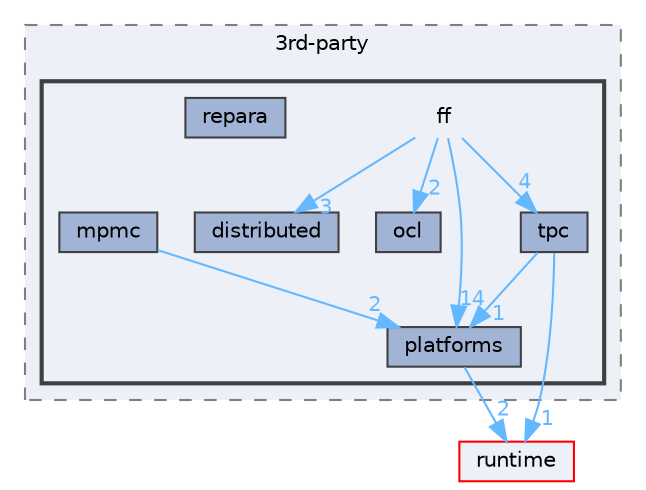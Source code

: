 digraph "external/taskflow/3rd-party/ff"
{
 // LATEX_PDF_SIZE
  bgcolor="transparent";
  edge [fontname=Helvetica,fontsize=10,labelfontname=Helvetica,labelfontsize=10];
  node [fontname=Helvetica,fontsize=10,shape=box,height=0.2,width=0.4];
  compound=true
  subgraph clusterdir_8a551ad5ddcada96b3faa8407baf5b5b {
    graph [ bgcolor="#edf0f7", pencolor="grey50", label="3rd-party", fontname=Helvetica,fontsize=10 style="filled,dashed", URL="dir_8a551ad5ddcada96b3faa8407baf5b5b.html",tooltip=""]
  subgraph clusterdir_76847c2e48732228b0d9f5df109ae853 {
    graph [ bgcolor="#edf0f7", pencolor="grey25", label="", fontname=Helvetica,fontsize=10 style="filled,bold", URL="dir_76847c2e48732228b0d9f5df109ae853.html",tooltip=""]
    dir_76847c2e48732228b0d9f5df109ae853 [shape=plaintext, label="ff"];
  dir_f330caf9511a24e883132bb13d0fb7a7 [label="distributed", fillcolor="#a2b4d6", color="grey25", style="filled", URL="dir_f330caf9511a24e883132bb13d0fb7a7.html",tooltip=""];
  dir_c809d0197bb7e56dba0691cf2584b1bb [label="mpmc", fillcolor="#a2b4d6", color="grey25", style="filled", URL="dir_c809d0197bb7e56dba0691cf2584b1bb.html",tooltip=""];
  dir_a99d81e28fc2ce9ea3a06cbcdfe8129d [label="ocl", fillcolor="#a2b4d6", color="grey25", style="filled", URL="dir_a99d81e28fc2ce9ea3a06cbcdfe8129d.html",tooltip=""];
  dir_3d4c7ca41e85c4febce0eed919d7de17 [label="platforms", fillcolor="#a2b4d6", color="grey25", style="filled", URL="dir_3d4c7ca41e85c4febce0eed919d7de17.html",tooltip=""];
  dir_4a34200d31235667a36d41d22ad9e984 [label="repara", fillcolor="#a2b4d6", color="grey25", style="filled", URL="dir_4a34200d31235667a36d41d22ad9e984.html",tooltip=""];
  dir_ed8705f52adffc8505c6991e86375635 [label="tpc", fillcolor="#a2b4d6", color="grey25", style="filled", URL="dir_ed8705f52adffc8505c6991e86375635.html",tooltip=""];
  }
  }
  dir_cb031e414f281a658b23dddb30bb9d2c [label="runtime", fillcolor="#edf0f7", color="red", style="filled", URL="dir_cb031e414f281a658b23dddb30bb9d2c.html",tooltip=""];
  dir_76847c2e48732228b0d9f5df109ae853->dir_3d4c7ca41e85c4febce0eed919d7de17 [headlabel="14", labeldistance=1.5 headhref="dir_000311_000551.html" href="dir_000311_000551.html" color="steelblue1" fontcolor="steelblue1"];
  dir_76847c2e48732228b0d9f5df109ae853->dir_a99d81e28fc2ce9ea3a06cbcdfe8129d [headlabel="2", labeldistance=1.5 headhref="dir_000311_000520.html" href="dir_000311_000520.html" color="steelblue1" fontcolor="steelblue1"];
  dir_76847c2e48732228b0d9f5df109ae853->dir_ed8705f52adffc8505c6991e86375635 [headlabel="4", labeldistance=1.5 headhref="dir_000311_000868.html" href="dir_000311_000868.html" color="steelblue1" fontcolor="steelblue1"];
  dir_76847c2e48732228b0d9f5df109ae853->dir_f330caf9511a24e883132bb13d0fb7a7 [headlabel="3", labeldistance=1.5 headhref="dir_000311_000204.html" href="dir_000311_000204.html" color="steelblue1" fontcolor="steelblue1"];
  dir_c809d0197bb7e56dba0691cf2584b1bb->dir_3d4c7ca41e85c4febce0eed919d7de17 [headlabel="2", labeldistance=1.5 headhref="dir_000503_000551.html" href="dir_000503_000551.html" color="steelblue1" fontcolor="steelblue1"];
  dir_3d4c7ca41e85c4febce0eed919d7de17->dir_cb031e414f281a658b23dddb30bb9d2c [headlabel="2", labeldistance=1.5 headhref="dir_000551_000628.html" href="dir_000551_000628.html" color="steelblue1" fontcolor="steelblue1"];
  dir_ed8705f52adffc8505c6991e86375635->dir_3d4c7ca41e85c4febce0eed919d7de17 [headlabel="1", labeldistance=1.5 headhref="dir_000868_000551.html" href="dir_000868_000551.html" color="steelblue1" fontcolor="steelblue1"];
  dir_ed8705f52adffc8505c6991e86375635->dir_cb031e414f281a658b23dddb30bb9d2c [headlabel="1", labeldistance=1.5 headhref="dir_000868_000628.html" href="dir_000868_000628.html" color="steelblue1" fontcolor="steelblue1"];
}
